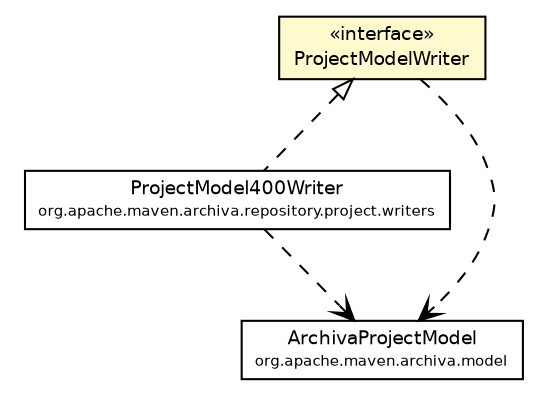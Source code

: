 #!/usr/local/bin/dot
#
# Class diagram 
# Generated by UmlGraph version 4.6 (http://www.spinellis.gr/sw/umlgraph)
#

digraph G {
	edge [fontname="Helvetica",fontsize=10,labelfontname="Helvetica",labelfontsize=10];
	node [fontname="Helvetica",fontsize=10,shape=plaintext];
	// org.apache.maven.archiva.repository.project.ProjectModelWriter
	c68146 [label=<<table border="0" cellborder="1" cellspacing="0" cellpadding="2" port="p" bgcolor="lemonChiffon" href="./ProjectModelWriter.html">
		<tr><td><table border="0" cellspacing="0" cellpadding="1">
			<tr><td> &laquo;interface&raquo; </td></tr>
			<tr><td> ProjectModelWriter </td></tr>
		</table></td></tr>
		</table>>, fontname="Helvetica", fontcolor="black", fontsize=9.0];
	// org.apache.maven.archiva.repository.project.writers.ProjectModel400Writer
	c68162 [label=<<table border="0" cellborder="1" cellspacing="0" cellpadding="2" port="p" href="./writers/ProjectModel400Writer.html">
		<tr><td><table border="0" cellspacing="0" cellpadding="1">
			<tr><td> ProjectModel400Writer </td></tr>
			<tr><td><font point-size="7.0"> org.apache.maven.archiva.repository.project.writers </font></td></tr>
		</table></td></tr>
		</table>>, fontname="Helvetica", fontcolor="black", fontsize=9.0];
	//org.apache.maven.archiva.repository.project.writers.ProjectModel400Writer implements org.apache.maven.archiva.repository.project.ProjectModelWriter
	c68146:p -> c68162:p [dir=back,arrowtail=empty,style=dashed];
	// org.apache.maven.archiva.repository.project.ProjectModelWriter DEPEND org.apache.maven.archiva.model.ArchivaProjectModel
	c68146:p -> c68410:p [taillabel="", label="", headlabel="", fontname="Helvetica", fontcolor="black", fontsize=10.0, color="black", arrowhead=open, style=dashed];
	// org.apache.maven.archiva.repository.project.writers.ProjectModel400Writer DEPEND org.apache.maven.archiva.model.ArchivaProjectModel
	c68162:p -> c68410:p [taillabel="", label="", headlabel="", fontname="Helvetica", fontcolor="black", fontsize=10.0, color="black", arrowhead=open, style=dashed];
	// org.apache.maven.archiva.model.ArchivaProjectModel
	c68410 [label=<<table border="0" cellborder="1" cellspacing="0" cellpadding="2" port="p" href="http://java.sun.com/j2se/1.4.2/docs/api/org/apache/maven/archiva/model/ArchivaProjectModel.html">
		<tr><td><table border="0" cellspacing="0" cellpadding="1">
			<tr><td> ArchivaProjectModel </td></tr>
			<tr><td><font point-size="7.0"> org.apache.maven.archiva.model </font></td></tr>
		</table></td></tr>
		</table>>, fontname="Helvetica", fontcolor="black", fontsize=9.0];
}

